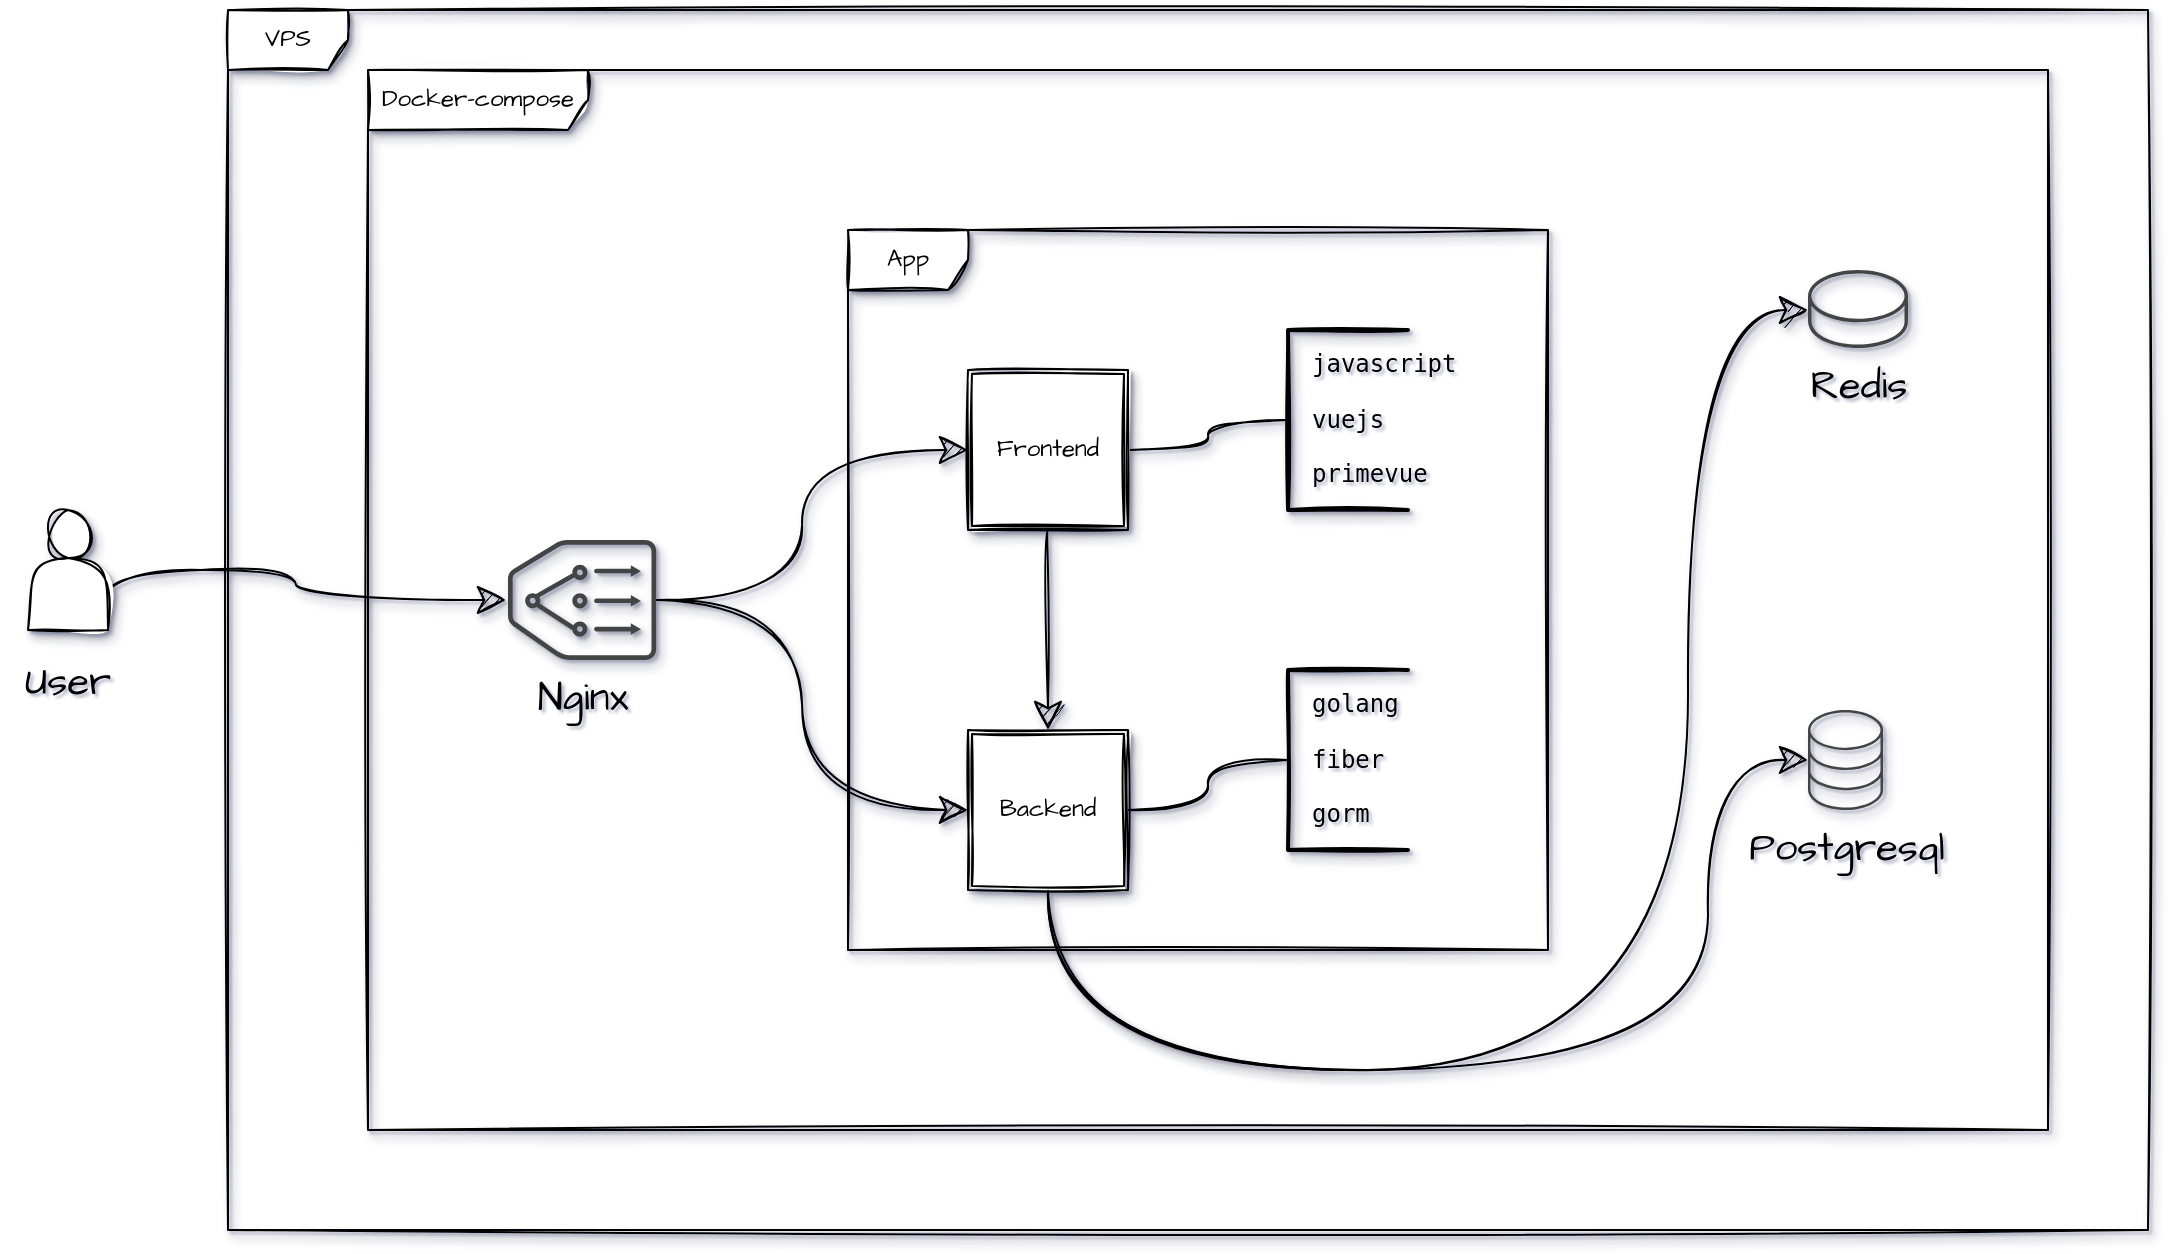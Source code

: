 <mxfile version="20.6.2" type="device"><diagram id="KnRj7cJEr6Nxdq1ljTQC" name="Page-1"><mxGraphModel dx="1173" dy="864" grid="1" gridSize="10" guides="1" tooltips="1" connect="1" arrows="1" fold="1" page="1" pageScale="1" pageWidth="1100" pageHeight="850" math="0" shadow="1"><root><mxCell id="0"/><mxCell id="1" parent="0"/><mxCell id="kuV4KQQ0RI6RSyqp1gg0-5" value="VPS" style="shape=umlFrame;whiteSpace=wrap;html=1;shadow=1;glass=0;sketch=1;fontFamily=Architects Daughter;fontSource=https%3A%2F%2Ffonts.googleapis.com%2Fcss%3Ffamily%3DArchitects%2BDaughter;" vertex="1" parent="1"><mxGeometry x="500" y="660" width="960" height="610" as="geometry"/></mxCell><mxCell id="kuV4KQQ0RI6RSyqp1gg0-15" style="edgeStyle=orthogonalEdgeStyle;orthogonalLoop=1;jettySize=auto;html=1;fontFamily=Architects Daughter;fontSource=https%3A%2F%2Ffonts.googleapis.com%2Fcss%3Ffamily%3DArchitects%2BDaughter;endArrow=classic;endFill=1;curved=1;endSize=12;startSize=12;sketch=1;shadow=1;spacingLeft=0;exitX=1;exitY=0.75;exitDx=0;exitDy=0;spacingBottom=0;" edge="1" parent="1"><mxGeometry relative="1" as="geometry"><mxPoint x="439" y="955" as="sourcePoint"/><mxPoint x="639" y="955" as="targetPoint"/><Array as="points"><mxPoint x="439" y="940"/><mxPoint x="534" y="940"/><mxPoint x="534" y="955"/></Array></mxGeometry></mxCell><mxCell id="LiI04s_wirogZUyKHa6s-10" value="" style="shape=actor;whiteSpace=wrap;html=1;sketch=1;hachureGap=4;jiggle=2;fontFamily=Architects Daughter;fontSource=https%3A%2F%2Ffonts.googleapis.com%2Fcss%3Ffamily%3DArchitects%2BDaughter;fontSize=20;fillColor=default;shadow=1;rounded=1;" parent="1" vertex="1"><mxGeometry x="400" y="910" width="40" height="60" as="geometry"/></mxCell><mxCell id="LiI04s_wirogZUyKHa6s-29" value="User" style="text;html=1;strokeColor=none;fillColor=none;align=center;verticalAlign=middle;whiteSpace=wrap;rounded=1;shadow=1;glass=1;sketch=0;hachureGap=4;jiggle=2;fontFamily=Architects Daughter;fontSource=https%3A%2F%2Ffonts.googleapis.com%2Fcss%3Ffamily%3DArchitects%2BDaughter;fontSize=20;" parent="1" vertex="1"><mxGeometry x="390" y="980" width="60" height="30" as="geometry"/></mxCell><mxCell id="kuV4KQQ0RI6RSyqp1gg0-6" value="Docker-compose" style="shape=umlFrame;whiteSpace=wrap;html=1;shadow=1;glass=0;sketch=1;width=110;height=30;fontFamily=Architects Daughter;fontSource=https%3A%2F%2Ffonts.googleapis.com%2Fcss%3Ffamily%3DArchitects%2BDaughter;" vertex="1" parent="1"><mxGeometry x="570" y="690" width="840" height="530" as="geometry"/></mxCell><mxCell id="kuV4KQQ0RI6RSyqp1gg0-7" value="App" style="shape=umlFrame;whiteSpace=wrap;html=1;shadow=1;glass=0;sketch=1;fontFamily=Architects Daughter;fontSource=https%3A%2F%2Ffonts.googleapis.com%2Fcss%3Ffamily%3DArchitects%2BDaughter;" vertex="1" parent="1"><mxGeometry x="810" y="770" width="350" height="360" as="geometry"/></mxCell><mxCell id="kuV4KQQ0RI6RSyqp1gg0-17" style="edgeStyle=orthogonalEdgeStyle;curved=1;sketch=1;orthogonalLoop=1;jettySize=auto;html=1;entryX=0;entryY=0.5;entryDx=0;entryDy=0;shadow=1;fontFamily=Architects Daughter;fontSource=https%3A%2F%2Ffonts.googleapis.com%2Fcss%3Ffamily%3DArchitects%2BDaughter;endArrow=classic;endFill=1;startSize=12;endSize=12;" edge="1" parent="1" source="LiI04s_wirogZUyKHa6s-21" target="kuV4KQQ0RI6RSyqp1gg0-3"><mxGeometry relative="1" as="geometry"/></mxCell><mxCell id="kuV4KQQ0RI6RSyqp1gg0-18" style="edgeStyle=orthogonalEdgeStyle;curved=1;sketch=1;orthogonalLoop=1;jettySize=auto;html=1;entryX=0;entryY=0.5;entryDx=0;entryDy=0;shadow=1;fontFamily=Architects Daughter;fontSource=https%3A%2F%2Ffonts.googleapis.com%2Fcss%3Ffamily%3DArchitects%2BDaughter;endArrow=classic;endFill=1;startSize=12;endSize=12;" edge="1" parent="1" source="LiI04s_wirogZUyKHa6s-21" target="kuV4KQQ0RI6RSyqp1gg0-4"><mxGeometry relative="1" as="geometry"/></mxCell><mxCell id="LiI04s_wirogZUyKHa6s-21" value="&lt;div&gt;Nginx&lt;/div&gt;" style="sketch=0;pointerEvents=1;shadow=1;dashed=0;html=1;strokeColor=none;fillColor=#434445;aspect=fixed;labelPosition=center;verticalLabelPosition=bottom;verticalAlign=top;align=center;outlineConnect=0;shape=mxgraph.vvd.nsx_edge_and_load_balancer;rounded=1;glass=1;hachureGap=4;jiggle=2;fontFamily=Architects Daughter;fontSource=https%3A%2F%2Ffonts.googleapis.com%2Fcss%3Ffamily%3DArchitects%2BDaughter;fontSize=20;" parent="1" vertex="1"><mxGeometry x="640" y="925" width="74.08" height="60" as="geometry"/></mxCell><mxCell id="kuV4KQQ0RI6RSyqp1gg0-19" style="edgeStyle=orthogonalEdgeStyle;curved=1;sketch=1;orthogonalLoop=1;jettySize=auto;html=1;entryX=0.5;entryY=0;entryDx=0;entryDy=0;shadow=1;fontFamily=Architects Daughter;fontSource=https%3A%2F%2Ffonts.googleapis.com%2Fcss%3Ffamily%3DArchitects%2BDaughter;endArrow=classic;endFill=1;startSize=12;endSize=12;" edge="1" parent="1" source="kuV4KQQ0RI6RSyqp1gg0-3" target="kuV4KQQ0RI6RSyqp1gg0-4"><mxGeometry relative="1" as="geometry"/></mxCell><mxCell id="kuV4KQQ0RI6RSyqp1gg0-26" style="edgeStyle=orthogonalEdgeStyle;curved=1;sketch=1;orthogonalLoop=1;jettySize=auto;html=1;shadow=1;fontFamily=Architects Daughter;fontSource=https%3A%2F%2Ffonts.googleapis.com%2Fcss%3Ffamily%3DArchitects%2BDaughter;endArrow=none;endFill=0;startSize=12;endSize=12;" edge="1" parent="1" source="kuV4KQQ0RI6RSyqp1gg0-3" target="kuV4KQQ0RI6RSyqp1gg0-9"><mxGeometry relative="1" as="geometry"/></mxCell><mxCell id="kuV4KQQ0RI6RSyqp1gg0-3" value="Frontend" style="shape=ext;double=1;whiteSpace=wrap;html=1;aspect=fixed;shadow=1;glass=0;sketch=1;fontFamily=Architects Daughter;fontSource=https%3A%2F%2Ffonts.googleapis.com%2Fcss%3Ffamily%3DArchitects%2BDaughter;" vertex="1" parent="1"><mxGeometry x="870" y="840" width="80" height="80" as="geometry"/></mxCell><mxCell id="kuV4KQQ0RI6RSyqp1gg0-27" style="edgeStyle=orthogonalEdgeStyle;curved=1;sketch=1;orthogonalLoop=1;jettySize=auto;html=1;shadow=1;fontFamily=Architects Daughter;fontSource=https%3A%2F%2Ffonts.googleapis.com%2Fcss%3Ffamily%3DArchitects%2BDaughter;endArrow=none;endFill=0;startSize=12;endSize=12;" edge="1" parent="1" source="kuV4KQQ0RI6RSyqp1gg0-4" target="kuV4KQQ0RI6RSyqp1gg0-14"><mxGeometry relative="1" as="geometry"/></mxCell><mxCell id="kuV4KQQ0RI6RSyqp1gg0-29" style="edgeStyle=orthogonalEdgeStyle;curved=1;rounded=0;sketch=1;orthogonalLoop=1;jettySize=auto;html=1;shadow=1;fontFamily=Architects Daughter;fontSource=https%3A%2F%2Ffonts.googleapis.com%2Fcss%3Ffamily%3DArchitects%2BDaughter;endArrow=classic;endFill=1;startSize=12;endSize=12;elbow=vertical;" edge="1" parent="1" source="kuV4KQQ0RI6RSyqp1gg0-4" target="LiI04s_wirogZUyKHa6s-22"><mxGeometry relative="1" as="geometry"><Array as="points"><mxPoint x="910" y="1190"/><mxPoint x="1240" y="1190"/><mxPoint x="1240" y="1035"/></Array></mxGeometry></mxCell><mxCell id="kuV4KQQ0RI6RSyqp1gg0-32" style="edgeStyle=orthogonalEdgeStyle;curved=1;rounded=0;sketch=1;orthogonalLoop=1;jettySize=auto;html=1;shadow=1;fontFamily=Architects Daughter;fontSource=https%3A%2F%2Ffonts.googleapis.com%2Fcss%3Ffamily%3DArchitects%2BDaughter;endArrow=classic;endFill=1;startSize=12;endSize=12;elbow=vertical;" edge="1" parent="1" source="kuV4KQQ0RI6RSyqp1gg0-4" target="LiI04s_wirogZUyKHa6s-23"><mxGeometry relative="1" as="geometry"><Array as="points"><mxPoint x="910" y="1190"/><mxPoint x="1230" y="1190"/><mxPoint x="1230" y="810"/></Array></mxGeometry></mxCell><mxCell id="kuV4KQQ0RI6RSyqp1gg0-4" value="Backend" style="shape=ext;double=1;whiteSpace=wrap;html=1;aspect=fixed;shadow=1;glass=0;sketch=1;fontFamily=Architects Daughter;fontSource=https%3A%2F%2Ffonts.googleapis.com%2Fcss%3Ffamily%3DArchitects%2BDaughter;" vertex="1" parent="1"><mxGeometry x="870" y="1020" width="80" height="80" as="geometry"/></mxCell><mxCell id="LiI04s_wirogZUyKHa6s-22" value="Postgresql" style="sketch=0;pointerEvents=1;shadow=1;dashed=0;html=1;strokeColor=none;fillColor=#434445;aspect=fixed;labelPosition=center;verticalLabelPosition=bottom;verticalAlign=top;align=center;outlineConnect=0;shape=mxgraph.vvd.storage;rounded=1;glass=1;hachureGap=4;jiggle=2;fontFamily=Architects Daughter;fontSource=https%3A%2F%2Ffonts.googleapis.com%2Fcss%3Ffamily%3DArchitects%2BDaughter;fontSize=20;" parent="1" vertex="1"><mxGeometry x="1290" y="1010" width="37.5" height="50" as="geometry"/></mxCell><mxCell id="LiI04s_wirogZUyKHa6s-23" value="&lt;div&gt;Redis&lt;/div&gt;" style="sketch=0;pointerEvents=1;shadow=1;dashed=0;html=1;strokeColor=none;fillColor=#434445;aspect=fixed;labelPosition=center;verticalLabelPosition=bottom;verticalAlign=top;align=center;outlineConnect=0;shape=mxgraph.vvd.datastore;rounded=1;glass=1;hachureGap=4;jiggle=2;fontFamily=Architects Daughter;fontSource=https%3A%2F%2Ffonts.googleapis.com%2Fcss%3Ffamily%3DArchitects%2BDaughter;fontSize=20;" parent="1" vertex="1"><mxGeometry x="1290" y="790" width="50" height="39" as="geometry"/></mxCell><mxCell id="kuV4KQQ0RI6RSyqp1gg0-9" value="&lt;p dir=&quot;auto&quot;&gt;&lt;code&gt;javascript&lt;br&gt;&lt;/code&gt;&lt;/p&gt;&lt;p dir=&quot;auto&quot;&gt;&lt;code&gt;vuejs&lt;/code&gt;&lt;/p&gt;&lt;p dir=&quot;auto&quot;&gt;&lt;code&gt;primevue&lt;br&gt;&lt;/code&gt;&lt;/p&gt;" style="strokeWidth=2;html=1;shape=mxgraph.flowchart.annotation_1;align=left;pointerEvents=1;shadow=1;glass=0;sketch=1;fontFamily=Architects Daughter;fontSource=https%3A%2F%2Ffonts.googleapis.com%2Fcss%3Ffamily%3DArchitects%2BDaughter;spacingLeft=10;" vertex="1" parent="1"><mxGeometry x="1030" y="820" width="60" height="90" as="geometry"/></mxCell><mxCell id="kuV4KQQ0RI6RSyqp1gg0-14" value="&lt;p dir=&quot;auto&quot;&gt;&lt;code&gt;golang&lt;br&gt;&lt;/code&gt;&lt;/p&gt;&lt;p dir=&quot;auto&quot;&gt;&lt;code&gt;fiber&lt;/code&gt;&lt;/p&gt;&lt;p dir=&quot;auto&quot;&gt;&lt;code&gt;gorm&lt;br&gt;&lt;/code&gt;&lt;/p&gt;" style="strokeWidth=2;html=1;shape=mxgraph.flowchart.annotation_1;align=left;pointerEvents=1;shadow=1;glass=0;sketch=1;fontFamily=Architects Daughter;fontSource=https%3A%2F%2Ffonts.googleapis.com%2Fcss%3Ffamily%3DArchitects%2BDaughter;spacingLeft=10;" vertex="1" parent="1"><mxGeometry x="1030" y="990" width="60" height="90" as="geometry"/></mxCell></root></mxGraphModel></diagram></mxfile>
